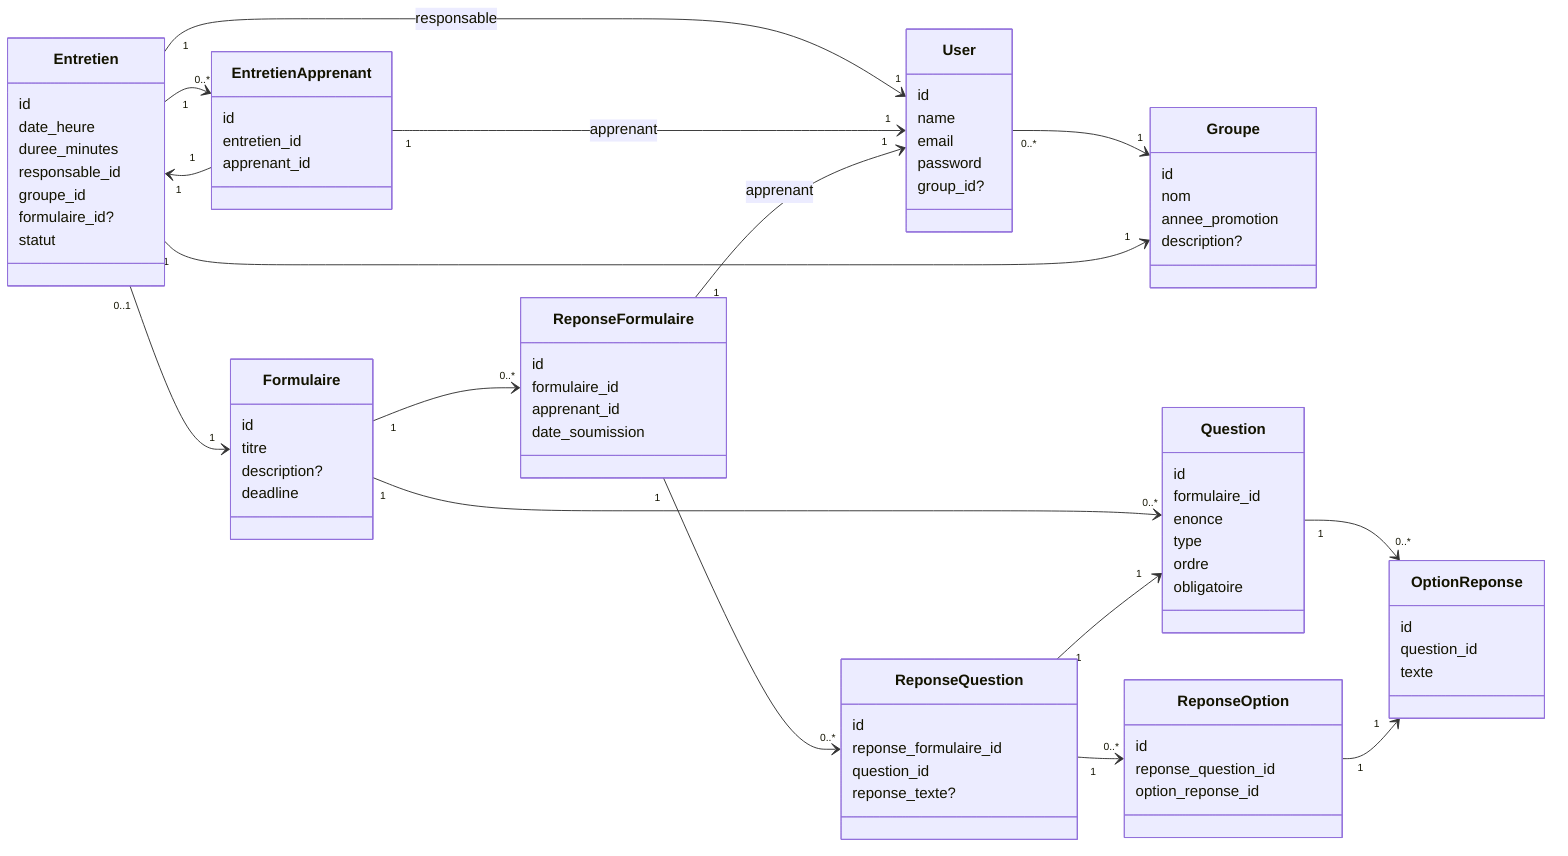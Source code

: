 classDiagram
    direction LR

    %% Entities
    class User {
        id
        name
        email
        password
        group_id?
    }

    class Groupe {
        id
        nom
        annee_promotion
        description?
    }

    class Formulaire {
        id
        titre
        description?
        deadline
    }

    class Question {
        id
        formulaire_id
        enonce
        type
        ordre
        obligatoire
    }

    class OptionReponse {
        id
        question_id
        texte
    }

    class Entretien {
        id
        date_heure
        duree_minutes
        responsable_id
        groupe_id
        formulaire_id?
        statut
    }

    class EntretienApprenant {
        id
        entretien_id
        apprenant_id
    }

    class ReponseFormulaire {
        id
        formulaire_id
        apprenant_id
        date_soumission
    }

    class ReponseQuestion {
        id
        reponse_formulaire_id
        question_id
        reponse_texte?
    }

    class ReponseOption {
        id
        reponse_question_id
        option_reponse_id
    }

    %% Relationships
    User "0..*" --> "1" Groupe

    Formulaire "1" --> "0..*" Question
    Question "1" --> "0..*" OptionReponse

    Entretien "1" --> "1" Groupe
    Entretien "0..1" --> "1" Formulaire
    Entretien "1" --> "1" User : responsable
    Entretien "1" --> "0..*" EntretienApprenant

    EntretienApprenant "1" --> "1" User : apprenant
    EntretienApprenant "1" --> "1" Entretien

    Formulaire "1" --> "0..*" ReponseFormulaire
    ReponseFormulaire "1" --> "1" User : apprenant

    ReponseFormulaire "1" --> "0..*" ReponseQuestion
    ReponseQuestion "1" --> "0..*" ReponseOption
    ReponseQuestion "1" --> "1" Question

    ReponseOption "1" --> "1" OptionReponse